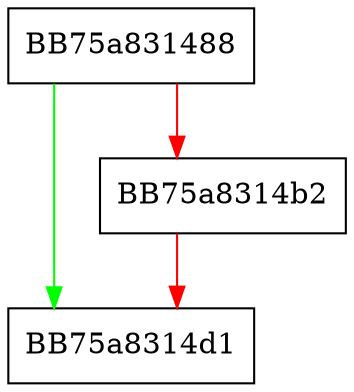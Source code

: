 digraph AddDetectionInformation {
  node [shape="box"];
  graph [splines=ortho];
  BB75a831488 -> BB75a8314d1 [color="green"];
  BB75a831488 -> BB75a8314b2 [color="red"];
  BB75a8314b2 -> BB75a8314d1 [color="red"];
}